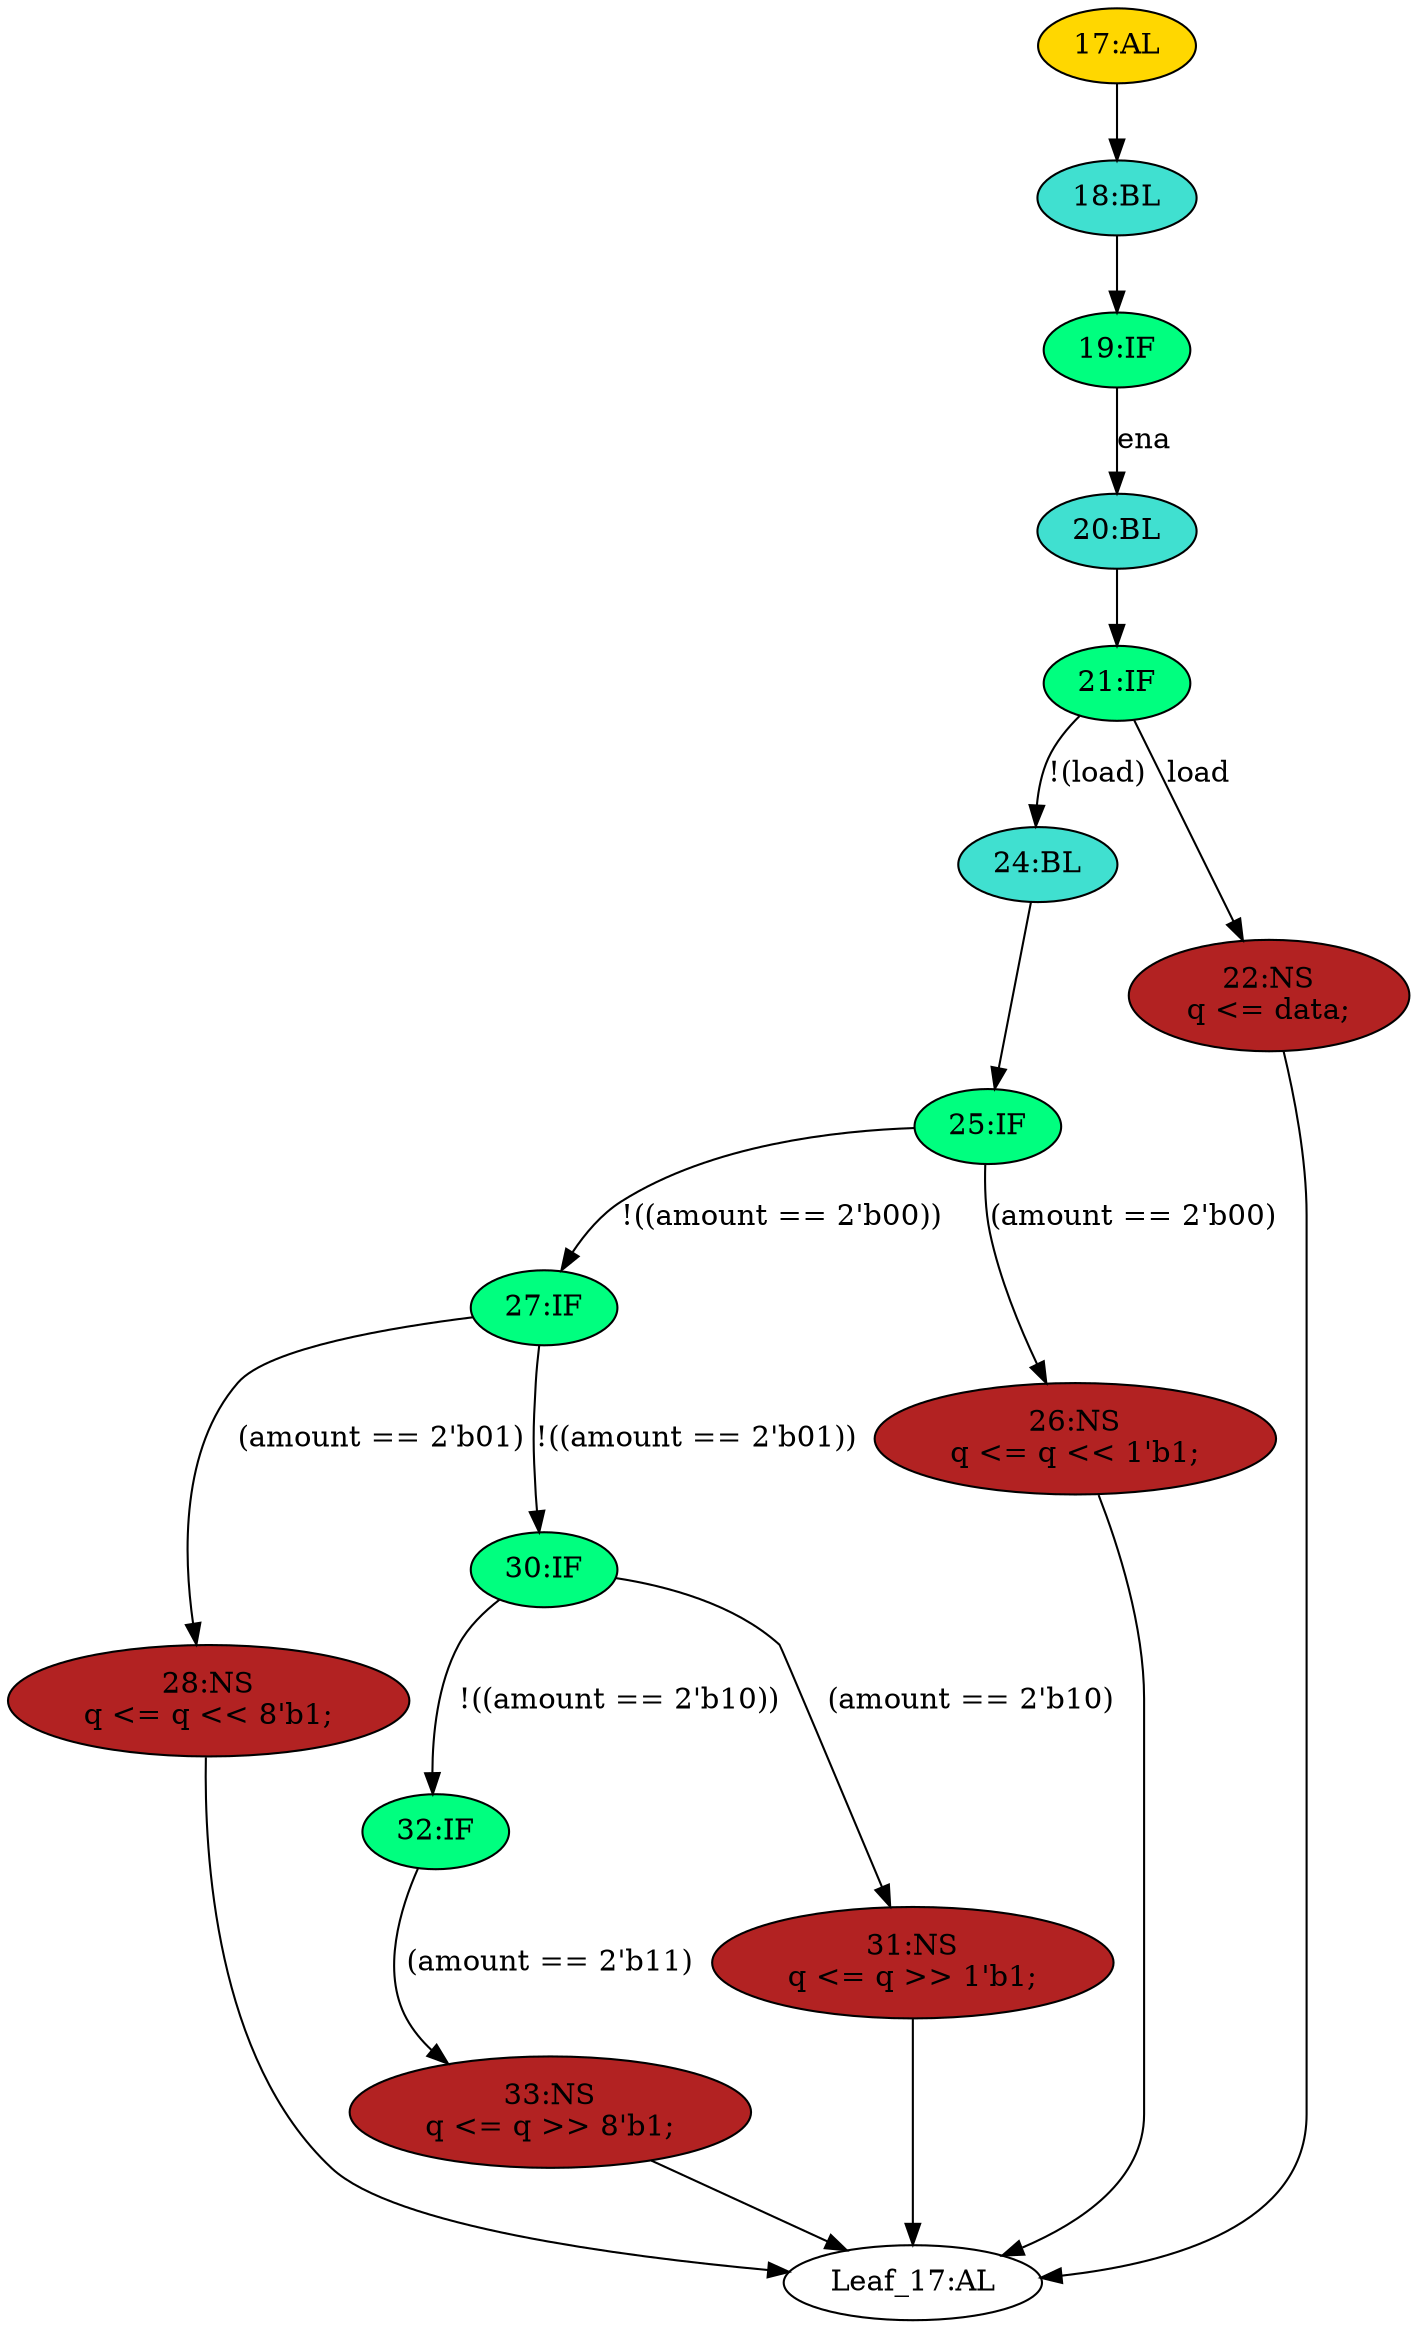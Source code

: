 strict digraph "" {
	node [label="\N"];
	"17:AL"	[ast="<pyverilog.vparser.ast.Always object at 0x7f4cb7af88d0>",
		clk_sens=True,
		fillcolor=gold,
		label="17:AL",
		sens="['clk']",
		statements="[]",
		style=filled,
		typ=Always,
		use_var="['load', 'q', 'amount', 'data', 'ena']"];
	"18:BL"	[ast="<pyverilog.vparser.ast.Block object at 0x7f4cb7af8a90>",
		fillcolor=turquoise,
		label="18:BL",
		statements="[]",
		style=filled,
		typ=Block];
	"17:AL" -> "18:BL"	[cond="[]",
		lineno=None];
	"19:IF"	[ast="<pyverilog.vparser.ast.IfStatement object at 0x7f4cb7af8ad0>",
		fillcolor=springgreen,
		label="19:IF",
		statements="[]",
		style=filled,
		typ=IfStatement];
	"18:BL" -> "19:IF"	[cond="[]",
		lineno=None];
	"24:BL"	[ast="<pyverilog.vparser.ast.Block object at 0x7f4cb7af8c10>",
		fillcolor=turquoise,
		label="24:BL",
		statements="[]",
		style=filled,
		typ=Block];
	"25:IF"	[ast="<pyverilog.vparser.ast.IfStatement object at 0x7f4cb7af8c50>",
		fillcolor=springgreen,
		label="25:IF",
		statements="[]",
		style=filled,
		typ=IfStatement];
	"24:BL" -> "25:IF"	[cond="[]",
		lineno=None];
	"27:IF"	[ast="<pyverilog.vparser.ast.IfStatement object at 0x7f4cb7af8c90>",
		fillcolor=springgreen,
		label="27:IF",
		statements="[]",
		style=filled,
		typ=IfStatement];
	"28:NS"	[ast="<pyverilog.vparser.ast.NonblockingSubstitution object at 0x7f4cb7acc2d0>",
		fillcolor=firebrick,
		label="28:NS
q <= q << 8'b1;",
		statements="[<pyverilog.vparser.ast.NonblockingSubstitution object at 0x7f4cb7acc2d0>]",
		style=filled,
		typ=NonblockingSubstitution];
	"27:IF" -> "28:NS"	[cond="['amount']",
		label="(amount == 2'b01)",
		lineno=27];
	"30:IF"	[ast="<pyverilog.vparser.ast.IfStatement object at 0x7f4cb7af8cd0>",
		fillcolor=springgreen,
		label="30:IF",
		statements="[]",
		style=filled,
		typ=IfStatement];
	"27:IF" -> "30:IF"	[cond="['amount']",
		label="!((amount == 2'b01))",
		lineno=27];
	"20:BL"	[ast="<pyverilog.vparser.ast.Block object at 0x7f4cb7af8b90>",
		fillcolor=turquoise,
		label="20:BL",
		statements="[]",
		style=filled,
		typ=Block];
	"21:IF"	[ast="<pyverilog.vparser.ast.IfStatement object at 0x7f4cb7af8bd0>",
		fillcolor=springgreen,
		label="21:IF",
		statements="[]",
		style=filled,
		typ=IfStatement];
	"20:BL" -> "21:IF"	[cond="[]",
		lineno=None];
	"19:IF" -> "20:BL"	[cond="['ena']",
		label=ena,
		lineno=19];
	"32:IF"	[ast="<pyverilog.vparser.ast.IfStatement object at 0x7f4cb7af8d10>",
		fillcolor=springgreen,
		label="32:IF",
		statements="[]",
		style=filled,
		typ=IfStatement];
	"33:NS"	[ast="<pyverilog.vparser.ast.NonblockingSubstitution object at 0x7f4cb7af8d50>",
		fillcolor=firebrick,
		label="33:NS
q <= q >> 8'b1;",
		statements="[<pyverilog.vparser.ast.NonblockingSubstitution object at 0x7f4cb7af8d50>]",
		style=filled,
		typ=NonblockingSubstitution];
	"32:IF" -> "33:NS"	[cond="['amount']",
		label="(amount == 2'b11)",
		lineno=32];
	"Leaf_17:AL"	[def_var="['q']",
		label="Leaf_17:AL"];
	"28:NS" -> "Leaf_17:AL"	[cond="[]",
		lineno=None];
	"31:NS"	[ast="<pyverilog.vparser.ast.NonblockingSubstitution object at 0x7f4cb7acc050>",
		fillcolor=firebrick,
		label="31:NS
q <= q >> 1'b1;",
		statements="[<pyverilog.vparser.ast.NonblockingSubstitution object at 0x7f4cb7acc050>]",
		style=filled,
		typ=NonblockingSubstitution];
	"31:NS" -> "Leaf_17:AL"	[cond="[]",
		lineno=None];
	"21:IF" -> "24:BL"	[cond="['load']",
		label="!(load)",
		lineno=21];
	"22:NS"	[ast="<pyverilog.vparser.ast.NonblockingSubstitution object at 0x7f4cb7acc7d0>",
		fillcolor=firebrick,
		label="22:NS
q <= data;",
		statements="[<pyverilog.vparser.ast.NonblockingSubstitution object at 0x7f4cb7acc7d0>]",
		style=filled,
		typ=NonblockingSubstitution];
	"21:IF" -> "22:NS"	[cond="['load']",
		label=load,
		lineno=21];
	"33:NS" -> "Leaf_17:AL"	[cond="[]",
		lineno=None];
	"22:NS" -> "Leaf_17:AL"	[cond="[]",
		lineno=None];
	"25:IF" -> "27:IF"	[cond="['amount']",
		label="!((amount == 2'b00))",
		lineno=25];
	"26:NS"	[ast="<pyverilog.vparser.ast.NonblockingSubstitution object at 0x7f4cb7acc550>",
		fillcolor=firebrick,
		label="26:NS
q <= q << 1'b1;",
		statements="[<pyverilog.vparser.ast.NonblockingSubstitution object at 0x7f4cb7acc550>]",
		style=filled,
		typ=NonblockingSubstitution];
	"25:IF" -> "26:NS"	[cond="['amount']",
		label="(amount == 2'b00)",
		lineno=25];
	"26:NS" -> "Leaf_17:AL"	[cond="[]",
		lineno=None];
	"30:IF" -> "32:IF"	[cond="['amount']",
		label="!((amount == 2'b10))",
		lineno=30];
	"30:IF" -> "31:NS"	[cond="['amount']",
		label="(amount == 2'b10)",
		lineno=30];
}
